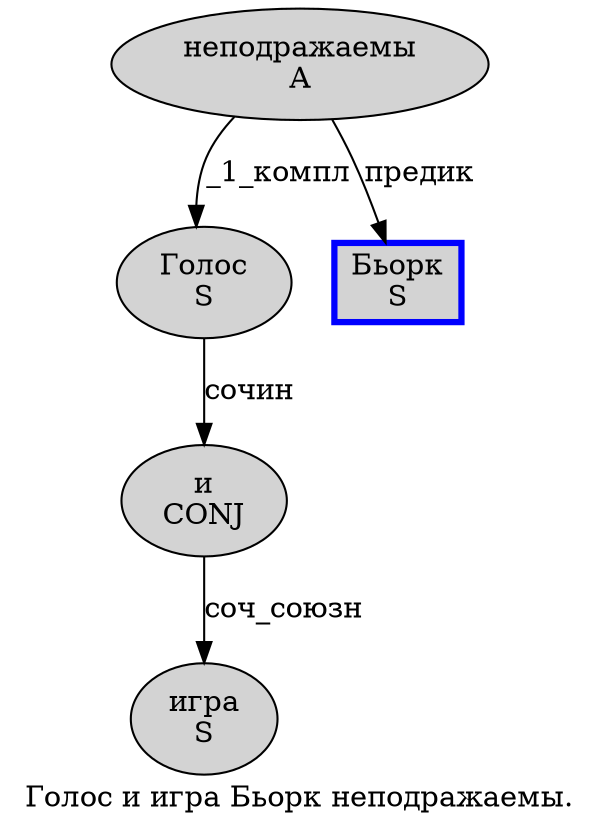 digraph SENTENCE_43 {
	graph [label="Голос и игра Бьорк неподражаемы."]
	node [style=filled]
		0 [label="Голос
S" color="" fillcolor=lightgray penwidth=1 shape=ellipse]
		1 [label="и
CONJ" color="" fillcolor=lightgray penwidth=1 shape=ellipse]
		2 [label="игра
S" color="" fillcolor=lightgray penwidth=1 shape=ellipse]
		3 [label="Бьорк
S" color=blue fillcolor=lightgray penwidth=3 shape=box]
		4 [label="неподражаемы
A" color="" fillcolor=lightgray penwidth=1 shape=ellipse]
			0 -> 1 [label="сочин"]
			4 -> 0 [label="_1_компл"]
			4 -> 3 [label="предик"]
			1 -> 2 [label="соч_союзн"]
}